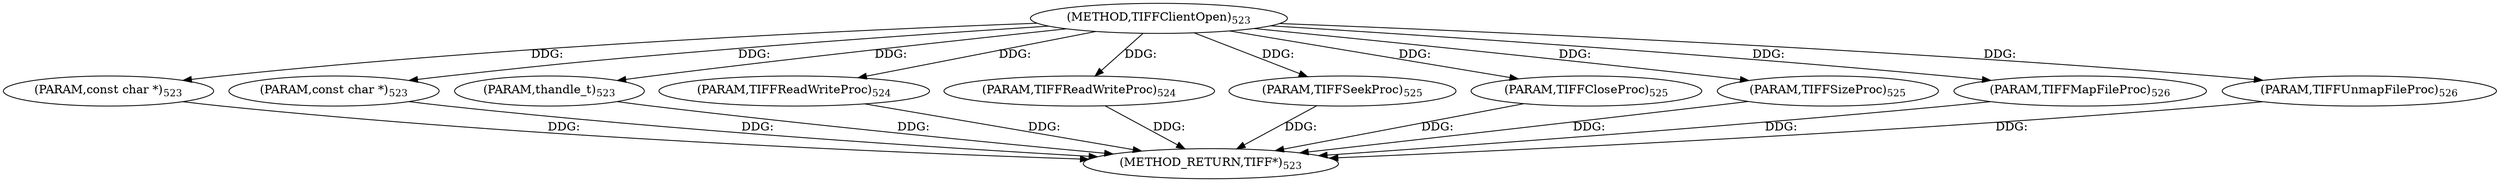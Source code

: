 digraph "TIFFClientOpen" {  
"9052" [label = <(METHOD,TIFFClientOpen)<SUB>523</SUB>> ]
"9063" [label = <(METHOD_RETURN,TIFF*)<SUB>523</SUB>> ]
"9053" [label = <(PARAM,const char *)<SUB>523</SUB>> ]
"9054" [label = <(PARAM,const char *)<SUB>523</SUB>> ]
"9055" [label = <(PARAM,thandle_t)<SUB>523</SUB>> ]
"9056" [label = <(PARAM,TIFFReadWriteProc)<SUB>524</SUB>> ]
"9057" [label = <(PARAM,TIFFReadWriteProc)<SUB>524</SUB>> ]
"9058" [label = <(PARAM,TIFFSeekProc)<SUB>525</SUB>> ]
"9059" [label = <(PARAM,TIFFCloseProc)<SUB>525</SUB>> ]
"9060" [label = <(PARAM,TIFFSizeProc)<SUB>525</SUB>> ]
"9061" [label = <(PARAM,TIFFMapFileProc)<SUB>526</SUB>> ]
"9062" [label = <(PARAM,TIFFUnmapFileProc)<SUB>526</SUB>> ]
  "9053" -> "9063"  [ label = "DDG: "] 
  "9054" -> "9063"  [ label = "DDG: "] 
  "9055" -> "9063"  [ label = "DDG: "] 
  "9056" -> "9063"  [ label = "DDG: "] 
  "9057" -> "9063"  [ label = "DDG: "] 
  "9058" -> "9063"  [ label = "DDG: "] 
  "9059" -> "9063"  [ label = "DDG: "] 
  "9060" -> "9063"  [ label = "DDG: "] 
  "9061" -> "9063"  [ label = "DDG: "] 
  "9062" -> "9063"  [ label = "DDG: "] 
  "9052" -> "9053"  [ label = "DDG: "] 
  "9052" -> "9054"  [ label = "DDG: "] 
  "9052" -> "9055"  [ label = "DDG: "] 
  "9052" -> "9056"  [ label = "DDG: "] 
  "9052" -> "9057"  [ label = "DDG: "] 
  "9052" -> "9058"  [ label = "DDG: "] 
  "9052" -> "9059"  [ label = "DDG: "] 
  "9052" -> "9060"  [ label = "DDG: "] 
  "9052" -> "9061"  [ label = "DDG: "] 
  "9052" -> "9062"  [ label = "DDG: "] 
}
